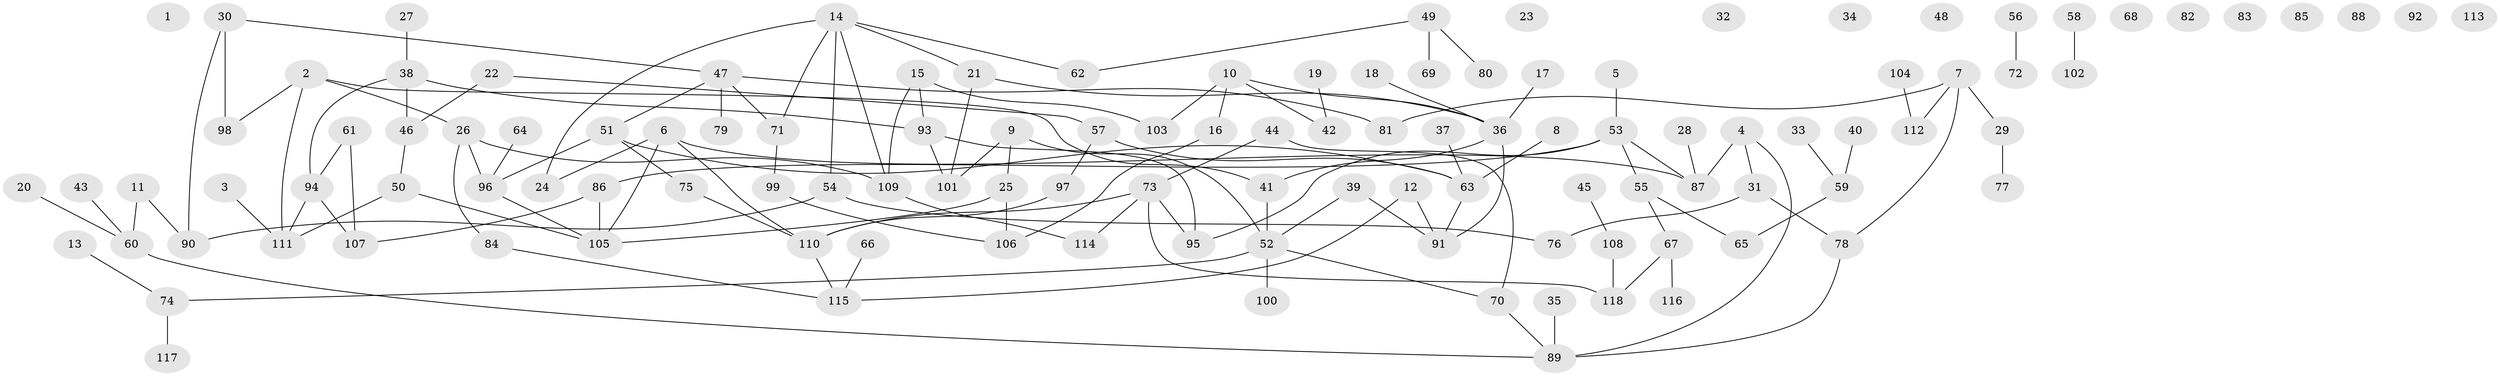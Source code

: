 // coarse degree distribution, {0: 0.2553191489361702, 1: 0.3404255319148936, 2: 0.1276595744680851, 3: 0.10638297872340426, 4: 0.0425531914893617, 5: 0.06382978723404255, 14: 0.02127659574468085, 6: 0.02127659574468085, 8: 0.02127659574468085}
// Generated by graph-tools (version 1.1) at 2025/43/03/04/25 21:43:15]
// undirected, 118 vertices, 137 edges
graph export_dot {
graph [start="1"]
  node [color=gray90,style=filled];
  1;
  2;
  3;
  4;
  5;
  6;
  7;
  8;
  9;
  10;
  11;
  12;
  13;
  14;
  15;
  16;
  17;
  18;
  19;
  20;
  21;
  22;
  23;
  24;
  25;
  26;
  27;
  28;
  29;
  30;
  31;
  32;
  33;
  34;
  35;
  36;
  37;
  38;
  39;
  40;
  41;
  42;
  43;
  44;
  45;
  46;
  47;
  48;
  49;
  50;
  51;
  52;
  53;
  54;
  55;
  56;
  57;
  58;
  59;
  60;
  61;
  62;
  63;
  64;
  65;
  66;
  67;
  68;
  69;
  70;
  71;
  72;
  73;
  74;
  75;
  76;
  77;
  78;
  79;
  80;
  81;
  82;
  83;
  84;
  85;
  86;
  87;
  88;
  89;
  90;
  91;
  92;
  93;
  94;
  95;
  96;
  97;
  98;
  99;
  100;
  101;
  102;
  103;
  104;
  105;
  106;
  107;
  108;
  109;
  110;
  111;
  112;
  113;
  114;
  115;
  116;
  117;
  118;
  2 -- 26;
  2 -- 41;
  2 -- 98;
  2 -- 111;
  3 -- 111;
  4 -- 31;
  4 -- 87;
  4 -- 89;
  5 -- 53;
  6 -- 24;
  6 -- 87;
  6 -- 105;
  6 -- 110;
  7 -- 29;
  7 -- 78;
  7 -- 81;
  7 -- 112;
  8 -- 63;
  9 -- 25;
  9 -- 52;
  9 -- 101;
  10 -- 16;
  10 -- 36;
  10 -- 42;
  10 -- 103;
  11 -- 60;
  11 -- 90;
  12 -- 91;
  12 -- 115;
  13 -- 74;
  14 -- 21;
  14 -- 24;
  14 -- 54;
  14 -- 62;
  14 -- 71;
  14 -- 109;
  15 -- 93;
  15 -- 103;
  15 -- 109;
  16 -- 106;
  17 -- 36;
  18 -- 36;
  19 -- 42;
  20 -- 60;
  21 -- 36;
  21 -- 101;
  22 -- 46;
  22 -- 57;
  25 -- 105;
  25 -- 106;
  26 -- 84;
  26 -- 96;
  26 -- 109;
  27 -- 38;
  28 -- 87;
  29 -- 77;
  30 -- 47;
  30 -- 90;
  30 -- 98;
  31 -- 76;
  31 -- 78;
  33 -- 59;
  35 -- 89;
  36 -- 41;
  36 -- 91;
  37 -- 63;
  38 -- 46;
  38 -- 93;
  38 -- 94;
  39 -- 52;
  39 -- 91;
  40 -- 59;
  41 -- 52;
  43 -- 60;
  44 -- 70;
  44 -- 73;
  45 -- 108;
  46 -- 50;
  47 -- 51;
  47 -- 71;
  47 -- 79;
  47 -- 81;
  49 -- 62;
  49 -- 69;
  49 -- 80;
  50 -- 105;
  50 -- 111;
  51 -- 63;
  51 -- 75;
  51 -- 96;
  52 -- 70;
  52 -- 74;
  52 -- 100;
  53 -- 55;
  53 -- 86;
  53 -- 87;
  53 -- 95;
  54 -- 76;
  54 -- 90;
  55 -- 65;
  55 -- 67;
  56 -- 72;
  57 -- 63;
  57 -- 97;
  58 -- 102;
  59 -- 65;
  60 -- 89;
  61 -- 94;
  61 -- 107;
  63 -- 91;
  64 -- 96;
  66 -- 115;
  67 -- 116;
  67 -- 118;
  70 -- 89;
  71 -- 99;
  73 -- 95;
  73 -- 110;
  73 -- 114;
  73 -- 118;
  74 -- 117;
  75 -- 110;
  78 -- 89;
  84 -- 115;
  86 -- 105;
  86 -- 107;
  93 -- 95;
  93 -- 101;
  94 -- 107;
  94 -- 111;
  96 -- 105;
  97 -- 110;
  99 -- 106;
  104 -- 112;
  108 -- 118;
  109 -- 114;
  110 -- 115;
}
